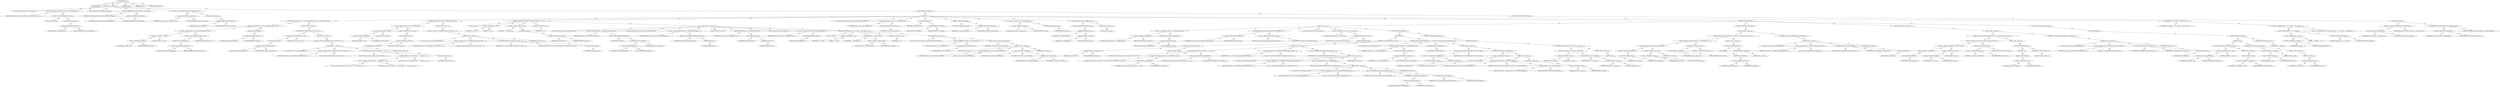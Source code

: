 digraph "execute" {  
"111669149713" [label = <(METHOD,execute)<SUB>349</SUB>> ]
"115964117003" [label = <(PARAM,this)<SUB>349</SUB>> ]
"25769803793" [label = <(BLOCK,&lt;empty&gt;,&lt;empty&gt;)<SUB>349</SUB>> ]
"94489280513" [label = <(LOCAL,Vector savedTransaction: java.util.Vector)<SUB>350</SUB>> ]
"30064771112" [label = <(&lt;operator&gt;.assignment,Vector savedTransaction = (Vector) transactions...)<SUB>350</SUB>> ]
"68719476801" [label = <(IDENTIFIER,savedTransaction,Vector savedTransaction = (Vector) transactions...)<SUB>350</SUB>> ]
"30064771113" [label = <(&lt;operator&gt;.cast,(Vector) transactions.clone())<SUB>350</SUB>> ]
"180388626436" [label = <(TYPE_REF,Vector,Vector)<SUB>350</SUB>> ]
"30064771114" [label = <(clone,this.transactions.clone())<SUB>350</SUB>> ]
"30064771115" [label = <(&lt;operator&gt;.fieldAccess,this.transactions)<SUB>350</SUB>> ]
"68719476802" [label = <(IDENTIFIER,this,this.transactions.clone())> ]
"55834574866" [label = <(FIELD_IDENTIFIER,transactions,transactions)<SUB>350</SUB>> ]
"94489280514" [label = <(LOCAL,String savedSqlCommand: java.lang.String)<SUB>351</SUB>> ]
"30064771116" [label = <(&lt;operator&gt;.assignment,String savedSqlCommand = sqlCommand)<SUB>351</SUB>> ]
"68719476803" [label = <(IDENTIFIER,savedSqlCommand,String savedSqlCommand = sqlCommand)<SUB>351</SUB>> ]
"30064771117" [label = <(&lt;operator&gt;.fieldAccess,this.sqlCommand)<SUB>351</SUB>> ]
"68719476804" [label = <(IDENTIFIER,this,String savedSqlCommand = sqlCommand)> ]
"55834574867" [label = <(FIELD_IDENTIFIER,sqlCommand,sqlCommand)<SUB>351</SUB>> ]
"30064771118" [label = <(&lt;operator&gt;.assignment,this.sqlCommand = sqlCommand.trim())<SUB>353</SUB>> ]
"30064771119" [label = <(&lt;operator&gt;.fieldAccess,this.sqlCommand)<SUB>353</SUB>> ]
"68719476805" [label = <(IDENTIFIER,this,this.sqlCommand = sqlCommand.trim())> ]
"55834574868" [label = <(FIELD_IDENTIFIER,sqlCommand,sqlCommand)<SUB>353</SUB>> ]
"30064771120" [label = <(trim,this.sqlCommand.trim())<SUB>353</SUB>> ]
"30064771121" [label = <(&lt;operator&gt;.fieldAccess,this.sqlCommand)<SUB>353</SUB>> ]
"68719476806" [label = <(IDENTIFIER,this,this.sqlCommand.trim())> ]
"55834574869" [label = <(FIELD_IDENTIFIER,sqlCommand,sqlCommand)<SUB>353</SUB>> ]
"47244640256" [label = <(CONTROL_STRUCTURE,TRY,try)<SUB>355</SUB>> ]
"25769803794" [label = <(BLOCK,try,try)<SUB>355</SUB>> ]
"47244640257" [label = <(CONTROL_STRUCTURE,IF,if (srcFile == null &amp;&amp; sqlCommand.length() == 0 &amp;&amp; filesets.isEmpty()))<SUB>356</SUB>> ]
"30064771122" [label = <(&lt;operator&gt;.logicalAnd,srcFile == null &amp;&amp; sqlCommand.length() == 0 &amp;&amp; ...)<SUB>356</SUB>> ]
"30064771123" [label = <(&lt;operator&gt;.logicalAnd,srcFile == null &amp;&amp; sqlCommand.length() == 0)<SUB>356</SUB>> ]
"30064771124" [label = <(&lt;operator&gt;.equals,srcFile == null)<SUB>356</SUB>> ]
"30064771125" [label = <(&lt;operator&gt;.fieldAccess,this.srcFile)<SUB>356</SUB>> ]
"68719476807" [label = <(IDENTIFIER,this,srcFile == null)> ]
"55834574870" [label = <(FIELD_IDENTIFIER,srcFile,srcFile)<SUB>356</SUB>> ]
"90194313218" [label = <(LITERAL,null,srcFile == null)<SUB>356</SUB>> ]
"30064771126" [label = <(&lt;operator&gt;.equals,sqlCommand.length() == 0)<SUB>356</SUB>> ]
"30064771127" [label = <(length,this.sqlCommand.length())<SUB>356</SUB>> ]
"30064771128" [label = <(&lt;operator&gt;.fieldAccess,this.sqlCommand)<SUB>356</SUB>> ]
"68719476808" [label = <(IDENTIFIER,this,this.sqlCommand.length())> ]
"55834574871" [label = <(FIELD_IDENTIFIER,sqlCommand,sqlCommand)<SUB>356</SUB>> ]
"90194313219" [label = <(LITERAL,0,sqlCommand.length() == 0)<SUB>356</SUB>> ]
"30064771129" [label = <(isEmpty,this.filesets.isEmpty())<SUB>357</SUB>> ]
"30064771130" [label = <(&lt;operator&gt;.fieldAccess,this.filesets)<SUB>357</SUB>> ]
"68719476809" [label = <(IDENTIFIER,this,this.filesets.isEmpty())> ]
"55834574872" [label = <(FIELD_IDENTIFIER,filesets,filesets)<SUB>357</SUB>> ]
"25769803795" [label = <(BLOCK,&lt;empty&gt;,&lt;empty&gt;)<SUB>357</SUB>> ]
"47244640258" [label = <(CONTROL_STRUCTURE,IF,if (transactions.size() == 0))<SUB>358</SUB>> ]
"30064771131" [label = <(&lt;operator&gt;.equals,transactions.size() == 0)<SUB>358</SUB>> ]
"30064771132" [label = <(size,this.transactions.size())<SUB>358</SUB>> ]
"30064771133" [label = <(&lt;operator&gt;.fieldAccess,this.transactions)<SUB>358</SUB>> ]
"68719476810" [label = <(IDENTIFIER,this,this.transactions.size())> ]
"55834574873" [label = <(FIELD_IDENTIFIER,transactions,transactions)<SUB>358</SUB>> ]
"90194313220" [label = <(LITERAL,0,transactions.size() == 0)<SUB>358</SUB>> ]
"25769803796" [label = <(BLOCK,&lt;empty&gt;,&lt;empty&gt;)<SUB>358</SUB>> ]
"30064771134" [label = <(&lt;operator&gt;.throw,throw new BuildException(&quot;Source file or filese...)<SUB>359</SUB>> ]
"25769803797" [label = <(BLOCK,&lt;empty&gt;,&lt;empty&gt;)<SUB>359</SUB>> ]
"94489280515" [label = <(LOCAL,$obj0: org.apache.tools.ant.BuildException)<SUB>359</SUB>> ]
"30064771135" [label = <(&lt;operator&gt;.assignment,$obj0 = new BuildException(&quot;Source file or file...)<SUB>359</SUB>> ]
"68719476811" [label = <(IDENTIFIER,$obj0,$obj0 = new BuildException(&quot;Source file or file...)<SUB>359</SUB>> ]
"30064771136" [label = <(&lt;operator&gt;.alloc,new BuildException(&quot;Source file or fileset, &quot; +...)<SUB>359</SUB>> ]
"30064771137" [label = <(&lt;init&gt;,new BuildException(&quot;Source file or fileset, &quot; +...)<SUB>359</SUB>> ]
"68719476812" [label = <(IDENTIFIER,$obj0,new BuildException(&quot;Source file or fileset, &quot; +...)<SUB>359</SUB>> ]
"30064771138" [label = <(&lt;operator&gt;.addition,&quot;Source file or fileset, &quot; + &quot;transactions or s...)<SUB>359</SUB>> ]
"30064771139" [label = <(&lt;operator&gt;.addition,&quot;Source file or fileset, &quot; + &quot;transactions or s...)<SUB>359</SUB>> ]
"90194313221" [label = <(LITERAL,&quot;Source file or fileset, &quot;,&quot;Source file or fileset, &quot; + &quot;transactions or s...)<SUB>359</SUB>> ]
"90194313222" [label = <(LITERAL,&quot;transactions or sql statement &quot;,&quot;Source file or fileset, &quot; + &quot;transactions or s...)<SUB>360</SUB>> ]
"90194313223" [label = <(LITERAL,&quot;must be set!&quot;,&quot;Source file or fileset, &quot; + &quot;transactions or s...)<SUB>361</SUB>> ]
"30064771140" [label = <(getLocation,getLocation())<SUB>361</SUB>> ]
"68719476747" [label = <(IDENTIFIER,this,getLocation())<SUB>361</SUB>> ]
"68719476813" [label = <(IDENTIFIER,$obj0,&lt;empty&gt;)<SUB>359</SUB>> ]
"47244640259" [label = <(CONTROL_STRUCTURE,IF,if (srcFile != null &amp;&amp; !srcFile.exists()))<SUB>365</SUB>> ]
"30064771141" [label = <(&lt;operator&gt;.logicalAnd,srcFile != null &amp;&amp; !srcFile.exists())<SUB>365</SUB>> ]
"30064771142" [label = <(&lt;operator&gt;.notEquals,srcFile != null)<SUB>365</SUB>> ]
"30064771143" [label = <(&lt;operator&gt;.fieldAccess,this.srcFile)<SUB>365</SUB>> ]
"68719476814" [label = <(IDENTIFIER,this,srcFile != null)> ]
"55834574874" [label = <(FIELD_IDENTIFIER,srcFile,srcFile)<SUB>365</SUB>> ]
"90194313224" [label = <(LITERAL,null,srcFile != null)<SUB>365</SUB>> ]
"30064771144" [label = <(&lt;operator&gt;.logicalNot,!srcFile.exists())<SUB>365</SUB>> ]
"30064771145" [label = <(exists,this.srcFile.exists())<SUB>365</SUB>> ]
"30064771146" [label = <(&lt;operator&gt;.fieldAccess,this.srcFile)<SUB>365</SUB>> ]
"68719476815" [label = <(IDENTIFIER,this,this.srcFile.exists())> ]
"55834574875" [label = <(FIELD_IDENTIFIER,srcFile,srcFile)<SUB>365</SUB>> ]
"25769803798" [label = <(BLOCK,&lt;empty&gt;,&lt;empty&gt;)<SUB>365</SUB>> ]
"30064771147" [label = <(&lt;operator&gt;.throw,throw new BuildException(&quot;Source file does not ...)<SUB>366</SUB>> ]
"25769803799" [label = <(BLOCK,&lt;empty&gt;,&lt;empty&gt;)<SUB>366</SUB>> ]
"94489280516" [label = <(LOCAL,$obj1: org.apache.tools.ant.BuildException)<SUB>366</SUB>> ]
"30064771148" [label = <(&lt;operator&gt;.assignment,$obj1 = new BuildException(&quot;Source file does no...)<SUB>366</SUB>> ]
"68719476816" [label = <(IDENTIFIER,$obj1,$obj1 = new BuildException(&quot;Source file does no...)<SUB>366</SUB>> ]
"30064771149" [label = <(&lt;operator&gt;.alloc,new BuildException(&quot;Source file does not exist!...)<SUB>366</SUB>> ]
"30064771150" [label = <(&lt;init&gt;,new BuildException(&quot;Source file does not exist!...)<SUB>366</SUB>> ]
"68719476817" [label = <(IDENTIFIER,$obj1,new BuildException(&quot;Source file does not exist!...)<SUB>366</SUB>> ]
"90194313225" [label = <(LITERAL,&quot;Source file does not exist!&quot;,new BuildException(&quot;Source file does not exist!...)<SUB>366</SUB>> ]
"30064771151" [label = <(getLocation,getLocation())<SUB>366</SUB>> ]
"68719476748" [label = <(IDENTIFIER,this,getLocation())<SUB>366</SUB>> ]
"68719476818" [label = <(IDENTIFIER,$obj1,&lt;empty&gt;)<SUB>366</SUB>> ]
"47244640260" [label = <(CONTROL_STRUCTURE,FOR,for (int i = 0; Some(i &lt; filesets.size()); i++))<SUB>370</SUB>> ]
"94489280517" [label = <(LOCAL,int i: int)<SUB>370</SUB>> ]
"30064771152" [label = <(&lt;operator&gt;.assignment,int i = 0)<SUB>370</SUB>> ]
"68719476819" [label = <(IDENTIFIER,i,int i = 0)<SUB>370</SUB>> ]
"90194313226" [label = <(LITERAL,0,int i = 0)<SUB>370</SUB>> ]
"30064771153" [label = <(&lt;operator&gt;.lessThan,i &lt; filesets.size())<SUB>370</SUB>> ]
"68719476820" [label = <(IDENTIFIER,i,i &lt; filesets.size())<SUB>370</SUB>> ]
"30064771154" [label = <(size,this.filesets.size())<SUB>370</SUB>> ]
"30064771155" [label = <(&lt;operator&gt;.fieldAccess,this.filesets)<SUB>370</SUB>> ]
"68719476821" [label = <(IDENTIFIER,this,this.filesets.size())> ]
"55834574876" [label = <(FIELD_IDENTIFIER,filesets,filesets)<SUB>370</SUB>> ]
"30064771156" [label = <(&lt;operator&gt;.postIncrement,i++)<SUB>370</SUB>> ]
"68719476822" [label = <(IDENTIFIER,i,i++)<SUB>370</SUB>> ]
"25769803800" [label = <(BLOCK,&lt;empty&gt;,&lt;empty&gt;)<SUB>370</SUB>> ]
"94489280518" [label = <(LOCAL,FileSet fs: org.apache.tools.ant.types.FileSet)<SUB>371</SUB>> ]
"30064771157" [label = <(&lt;operator&gt;.assignment,FileSet fs = (FileSet) filesets.elementAt(i))<SUB>371</SUB>> ]
"68719476823" [label = <(IDENTIFIER,fs,FileSet fs = (FileSet) filesets.elementAt(i))<SUB>371</SUB>> ]
"30064771158" [label = <(&lt;operator&gt;.cast,(FileSet) filesets.elementAt(i))<SUB>371</SUB>> ]
"180388626437" [label = <(TYPE_REF,FileSet,FileSet)<SUB>371</SUB>> ]
"30064771159" [label = <(elementAt,this.filesets.elementAt(i))<SUB>371</SUB>> ]
"30064771160" [label = <(&lt;operator&gt;.fieldAccess,this.filesets)<SUB>371</SUB>> ]
"68719476824" [label = <(IDENTIFIER,this,this.filesets.elementAt(i))> ]
"55834574877" [label = <(FIELD_IDENTIFIER,filesets,filesets)<SUB>371</SUB>> ]
"68719476825" [label = <(IDENTIFIER,i,this.filesets.elementAt(i))<SUB>371</SUB>> ]
"94489280519" [label = <(LOCAL,DirectoryScanner ds: org.apache.tools.ant.DirectoryScanner)<SUB>372</SUB>> ]
"30064771161" [label = <(&lt;operator&gt;.assignment,DirectoryScanner ds = fs.getDirectoryScanner(ge...)<SUB>372</SUB>> ]
"68719476826" [label = <(IDENTIFIER,ds,DirectoryScanner ds = fs.getDirectoryScanner(ge...)<SUB>372</SUB>> ]
"30064771162" [label = <(getDirectoryScanner,getDirectoryScanner(getProject()))<SUB>372</SUB>> ]
"68719476827" [label = <(IDENTIFIER,fs,getDirectoryScanner(getProject()))<SUB>372</SUB>> ]
"30064771163" [label = <(getProject,getProject())<SUB>372</SUB>> ]
"68719476749" [label = <(IDENTIFIER,this,getProject())<SUB>372</SUB>> ]
"94489280520" [label = <(LOCAL,File srcDir: java.io.File)<SUB>373</SUB>> ]
"30064771164" [label = <(&lt;operator&gt;.assignment,File srcDir = fs.getDir(getProject()))<SUB>373</SUB>> ]
"68719476828" [label = <(IDENTIFIER,srcDir,File srcDir = fs.getDir(getProject()))<SUB>373</SUB>> ]
"30064771165" [label = <(getDir,getDir(getProject()))<SUB>373</SUB>> ]
"68719476829" [label = <(IDENTIFIER,fs,getDir(getProject()))<SUB>373</SUB>> ]
"30064771166" [label = <(getProject,getProject())<SUB>373</SUB>> ]
"68719476750" [label = <(IDENTIFIER,this,getProject())<SUB>373</SUB>> ]
"94489280521" [label = <(LOCAL,String[] srcFiles: java.lang.String[])<SUB>375</SUB>> ]
"30064771167" [label = <(&lt;operator&gt;.assignment,String[] srcFiles = ds.getIncludedFiles())<SUB>375</SUB>> ]
"68719476830" [label = <(IDENTIFIER,srcFiles,String[] srcFiles = ds.getIncludedFiles())<SUB>375</SUB>> ]
"30064771168" [label = <(getIncludedFiles,getIncludedFiles())<SUB>375</SUB>> ]
"68719476831" [label = <(IDENTIFIER,ds,getIncludedFiles())<SUB>375</SUB>> ]
"47244640261" [label = <(CONTROL_STRUCTURE,FOR,for (int j = 0; Some(j &lt; srcFiles.length); j++))<SUB>378</SUB>> ]
"94489280522" [label = <(LOCAL,int j: int)<SUB>378</SUB>> ]
"30064771169" [label = <(&lt;operator&gt;.assignment,int j = 0)<SUB>378</SUB>> ]
"68719476832" [label = <(IDENTIFIER,j,int j = 0)<SUB>378</SUB>> ]
"90194313227" [label = <(LITERAL,0,int j = 0)<SUB>378</SUB>> ]
"30064771170" [label = <(&lt;operator&gt;.lessThan,j &lt; srcFiles.length)<SUB>378</SUB>> ]
"68719476833" [label = <(IDENTIFIER,j,j &lt; srcFiles.length)<SUB>378</SUB>> ]
"30064771171" [label = <(&lt;operator&gt;.fieldAccess,srcFiles.length)<SUB>378</SUB>> ]
"68719476834" [label = <(IDENTIFIER,srcFiles,j &lt; srcFiles.length)<SUB>378</SUB>> ]
"55834574878" [label = <(FIELD_IDENTIFIER,length,length)<SUB>378</SUB>> ]
"30064771172" [label = <(&lt;operator&gt;.postIncrement,j++)<SUB>378</SUB>> ]
"68719476835" [label = <(IDENTIFIER,j,j++)<SUB>378</SUB>> ]
"25769803801" [label = <(BLOCK,&lt;empty&gt;,&lt;empty&gt;)<SUB>378</SUB>> ]
"94489280523" [label = <(LOCAL,Transaction t: org.apache.tools.ant.taskdefs.SQLExec$Transaction)<SUB>379</SUB>> ]
"30064771173" [label = <(&lt;operator&gt;.assignment,Transaction t = createTransaction())<SUB>379</SUB>> ]
"68719476836" [label = <(IDENTIFIER,t,Transaction t = createTransaction())<SUB>379</SUB>> ]
"30064771174" [label = <(createTransaction,this.createTransaction())<SUB>379</SUB>> ]
"68719476751" [label = <(IDENTIFIER,this,this.createTransaction())<SUB>379</SUB>> ]
"30064771175" [label = <(setSrc,t.setSrc(new File(srcDir, srcFiles[j])))<SUB>380</SUB>> ]
"68719476837" [label = <(IDENTIFIER,t,t.setSrc(new File(srcDir, srcFiles[j])))<SUB>380</SUB>> ]
"25769803802" [label = <(BLOCK,&lt;empty&gt;,&lt;empty&gt;)<SUB>380</SUB>> ]
"94489280524" [label = <(LOCAL,$obj2: java.io.File)<SUB>380</SUB>> ]
"30064771176" [label = <(&lt;operator&gt;.assignment,$obj2 = new File(srcDir, srcFiles[j]))<SUB>380</SUB>> ]
"68719476838" [label = <(IDENTIFIER,$obj2,$obj2 = new File(srcDir, srcFiles[j]))<SUB>380</SUB>> ]
"30064771177" [label = <(&lt;operator&gt;.alloc,new File(srcDir, srcFiles[j]))<SUB>380</SUB>> ]
"30064771178" [label = <(&lt;init&gt;,new File(srcDir, srcFiles[j]))<SUB>380</SUB>> ]
"68719476839" [label = <(IDENTIFIER,$obj2,new File(srcDir, srcFiles[j]))<SUB>380</SUB>> ]
"68719476840" [label = <(IDENTIFIER,srcDir,new File(srcDir, srcFiles[j]))<SUB>380</SUB>> ]
"30064771179" [label = <(&lt;operator&gt;.indexAccess,srcFiles[j])<SUB>380</SUB>> ]
"68719476841" [label = <(IDENTIFIER,srcFiles,new File(srcDir, srcFiles[j]))<SUB>380</SUB>> ]
"68719476842" [label = <(IDENTIFIER,j,new File(srcDir, srcFiles[j]))<SUB>380</SUB>> ]
"68719476843" [label = <(IDENTIFIER,$obj2,&lt;empty&gt;)<SUB>380</SUB>> ]
"94489280525" [label = <(LOCAL,Transaction t: org.apache.tools.ant.taskdefs.SQLExec$Transaction)<SUB>385</SUB>> ]
"30064771180" [label = <(&lt;operator&gt;.assignment,Transaction t = createTransaction())<SUB>385</SUB>> ]
"68719476844" [label = <(IDENTIFIER,t,Transaction t = createTransaction())<SUB>385</SUB>> ]
"30064771181" [label = <(createTransaction,this.createTransaction())<SUB>385</SUB>> ]
"68719476752" [label = <(IDENTIFIER,this,this.createTransaction())<SUB>385</SUB>> ]
"30064771182" [label = <(setSrc,t.setSrc(srcFile))<SUB>386</SUB>> ]
"68719476845" [label = <(IDENTIFIER,t,t.setSrc(srcFile))<SUB>386</SUB>> ]
"30064771183" [label = <(&lt;operator&gt;.fieldAccess,this.srcFile)<SUB>386</SUB>> ]
"68719476846" [label = <(IDENTIFIER,this,t.setSrc(srcFile))> ]
"55834574879" [label = <(FIELD_IDENTIFIER,srcFile,srcFile)<SUB>386</SUB>> ]
"30064771184" [label = <(addText,t.addText(sqlCommand))<SUB>387</SUB>> ]
"68719476847" [label = <(IDENTIFIER,t,t.addText(sqlCommand))<SUB>387</SUB>> ]
"30064771185" [label = <(&lt;operator&gt;.fieldAccess,this.sqlCommand)<SUB>387</SUB>> ]
"68719476848" [label = <(IDENTIFIER,this,t.addText(sqlCommand))> ]
"55834574880" [label = <(FIELD_IDENTIFIER,sqlCommand,sqlCommand)<SUB>387</SUB>> ]
"30064771186" [label = <(&lt;operator&gt;.assignment,this.conn = getConnection())<SUB>388</SUB>> ]
"30064771187" [label = <(&lt;operator&gt;.fieldAccess,this.conn)<SUB>388</SUB>> ]
"68719476849" [label = <(IDENTIFIER,this,this.conn = getConnection())> ]
"55834574881" [label = <(FIELD_IDENTIFIER,conn,conn)<SUB>388</SUB>> ]
"30064771188" [label = <(getConnection,getConnection())<SUB>388</SUB>> ]
"68719476753" [label = <(IDENTIFIER,this,getConnection())<SUB>388</SUB>> ]
"47244640262" [label = <(CONTROL_STRUCTURE,IF,if (!isValidRdbms(conn)))<SUB>389</SUB>> ]
"30064771189" [label = <(&lt;operator&gt;.logicalNot,!isValidRdbms(conn))<SUB>389</SUB>> ]
"30064771190" [label = <(isValidRdbms,isValidRdbms(conn))<SUB>389</SUB>> ]
"68719476754" [label = <(IDENTIFIER,this,isValidRdbms(conn))<SUB>389</SUB>> ]
"30064771191" [label = <(&lt;operator&gt;.fieldAccess,this.conn)<SUB>389</SUB>> ]
"68719476850" [label = <(IDENTIFIER,this,isValidRdbms(conn))> ]
"55834574882" [label = <(FIELD_IDENTIFIER,conn,conn)<SUB>389</SUB>> ]
"25769803803" [label = <(BLOCK,&lt;empty&gt;,&lt;empty&gt;)<SUB>389</SUB>> ]
"146028888066" [label = <(RETURN,return;,return;)<SUB>390</SUB>> ]
"47244640263" [label = <(CONTROL_STRUCTURE,TRY,try)<SUB>392</SUB>> ]
"25769803804" [label = <(BLOCK,try,try)<SUB>392</SUB>> ]
"30064771192" [label = <(&lt;operator&gt;.assignment,this.statement = conn.createStatement())<SUB>393</SUB>> ]
"30064771193" [label = <(&lt;operator&gt;.fieldAccess,this.statement)<SUB>393</SUB>> ]
"68719476851" [label = <(IDENTIFIER,this,this.statement = conn.createStatement())> ]
"55834574883" [label = <(FIELD_IDENTIFIER,statement,statement)<SUB>393</SUB>> ]
"30064771194" [label = <(createStatement,this.conn.createStatement())<SUB>393</SUB>> ]
"30064771195" [label = <(&lt;operator&gt;.fieldAccess,this.conn)<SUB>393</SUB>> ]
"68719476852" [label = <(IDENTIFIER,this,this.conn.createStatement())> ]
"55834574884" [label = <(FIELD_IDENTIFIER,conn,conn)<SUB>393</SUB>> ]
"30064771196" [label = <(setEscapeProcessing,this.statement.setEscapeProcessing(escapeProces...)<SUB>394</SUB>> ]
"30064771197" [label = <(&lt;operator&gt;.fieldAccess,this.statement)<SUB>394</SUB>> ]
"68719476853" [label = <(IDENTIFIER,this,this.statement.setEscapeProcessing(escapeProces...)> ]
"55834574885" [label = <(FIELD_IDENTIFIER,statement,statement)<SUB>394</SUB>> ]
"30064771198" [label = <(&lt;operator&gt;.fieldAccess,this.escapeProcessing)<SUB>394</SUB>> ]
"68719476854" [label = <(IDENTIFIER,this,this.statement.setEscapeProcessing(escapeProces...)> ]
"55834574886" [label = <(FIELD_IDENTIFIER,escapeProcessing,escapeProcessing)<SUB>394</SUB>> ]
"94489280526" [label = <(LOCAL,PrintStream out: java.io.PrintStream)<SUB>396</SUB>> ]
"30064771199" [label = <(&lt;operator&gt;.assignment,PrintStream out = System.out)<SUB>396</SUB>> ]
"68719476855" [label = <(IDENTIFIER,out,PrintStream out = System.out)<SUB>396</SUB>> ]
"30064771200" [label = <(&lt;operator&gt;.fieldAccess,System.out)<SUB>396</SUB>> ]
"68719476856" [label = <(IDENTIFIER,System,PrintStream out = System.out)<SUB>396</SUB>> ]
"55834574887" [label = <(FIELD_IDENTIFIER,out,out)<SUB>396</SUB>> ]
"47244640264" [label = <(CONTROL_STRUCTURE,TRY,try)<SUB>397</SUB>> ]
"25769803805" [label = <(BLOCK,try,try)<SUB>397</SUB>> ]
"47244640265" [label = <(CONTROL_STRUCTURE,IF,if (output != null))<SUB>398</SUB>> ]
"30064771201" [label = <(&lt;operator&gt;.notEquals,output != null)<SUB>398</SUB>> ]
"30064771202" [label = <(&lt;operator&gt;.fieldAccess,this.output)<SUB>398</SUB>> ]
"68719476857" [label = <(IDENTIFIER,this,output != null)> ]
"55834574888" [label = <(FIELD_IDENTIFIER,output,output)<SUB>398</SUB>> ]
"90194313228" [label = <(LITERAL,null,output != null)<SUB>398</SUB>> ]
"25769803806" [label = <(BLOCK,&lt;empty&gt;,&lt;empty&gt;)<SUB>398</SUB>> ]
"30064771203" [label = <(log,log(&quot;Opening PrintStream to output file &quot; + out...)<SUB>399</SUB>> ]
"68719476755" [label = <(IDENTIFIER,this,log(&quot;Opening PrintStream to output file &quot; + out...)<SUB>399</SUB>> ]
"30064771204" [label = <(&lt;operator&gt;.addition,&quot;Opening PrintStream to output file &quot; + output)<SUB>399</SUB>> ]
"90194313229" [label = <(LITERAL,&quot;Opening PrintStream to output file &quot;,&quot;Opening PrintStream to output file &quot; + output)<SUB>399</SUB>> ]
"30064771205" [label = <(&lt;operator&gt;.fieldAccess,this.output)<SUB>399</SUB>> ]
"68719476858" [label = <(IDENTIFIER,this,&quot;Opening PrintStream to output file &quot; + output)> ]
"55834574889" [label = <(FIELD_IDENTIFIER,output,output)<SUB>399</SUB>> ]
"30064771206" [label = <(&lt;operator&gt;.fieldAccess,Project.MSG_VERBOSE)<SUB>400</SUB>> ]
"68719476859" [label = <(IDENTIFIER,Project,log(&quot;Opening PrintStream to output file &quot; + out...)<SUB>400</SUB>> ]
"55834574890" [label = <(FIELD_IDENTIFIER,MSG_VERBOSE,MSG_VERBOSE)<SUB>400</SUB>> ]
"30064771207" [label = <(&lt;operator&gt;.assignment,out = new PrintStream(new BufferedOutputStream(...)<SUB>401</SUB>> ]
"68719476860" [label = <(IDENTIFIER,out,out = new PrintStream(new BufferedOutputStream(...)<SUB>401</SUB>> ]
"30064771208" [label = <(&lt;operator&gt;.alloc,new PrintStream(new BufferedOutputStream(new Fi...)<SUB>401</SUB>> ]
"30064771209" [label = <(&lt;init&gt;,new PrintStream(new BufferedOutputStream(new Fi...)<SUB>401</SUB>> ]
"68719476861" [label = <(IDENTIFIER,out,new PrintStream(new BufferedOutputStream(new Fi...)<SUB>401</SUB>> ]
"25769803807" [label = <(BLOCK,&lt;empty&gt;,&lt;empty&gt;)<SUB>402</SUB>> ]
"94489280527" [label = <(LOCAL,$obj3: java.io.BufferedOutputStream)<SUB>402</SUB>> ]
"30064771210" [label = <(&lt;operator&gt;.assignment,$obj3 = new BufferedOutputStream(new FileOutput...)<SUB>402</SUB>> ]
"68719476862" [label = <(IDENTIFIER,$obj3,$obj3 = new BufferedOutputStream(new FileOutput...)<SUB>402</SUB>> ]
"30064771211" [label = <(&lt;operator&gt;.alloc,new BufferedOutputStream(new FileOutputStream(o...)<SUB>402</SUB>> ]
"30064771212" [label = <(&lt;init&gt;,new BufferedOutputStream(new FileOutputStream(o...)<SUB>402</SUB>> ]
"68719476863" [label = <(IDENTIFIER,$obj3,new BufferedOutputStream(new FileOutputStream(o...)<SUB>402</SUB>> ]
"25769803808" [label = <(BLOCK,&lt;empty&gt;,&lt;empty&gt;)<SUB>403</SUB>> ]
"94489280528" [label = <(LOCAL,$obj4: java.io.FileOutputStream)<SUB>403</SUB>> ]
"30064771213" [label = <(&lt;operator&gt;.assignment,$obj4 = new FileOutputStream(output.getAbsolute...)<SUB>403</SUB>> ]
"68719476864" [label = <(IDENTIFIER,$obj4,$obj4 = new FileOutputStream(output.getAbsolute...)<SUB>403</SUB>> ]
"30064771214" [label = <(&lt;operator&gt;.alloc,new FileOutputStream(output.getAbsolutePath(), ...)<SUB>403</SUB>> ]
"30064771215" [label = <(&lt;init&gt;,new FileOutputStream(output.getAbsolutePath(), ...)<SUB>403</SUB>> ]
"68719476865" [label = <(IDENTIFIER,$obj4,new FileOutputStream(output.getAbsolutePath(), ...)<SUB>403</SUB>> ]
"30064771216" [label = <(getAbsolutePath,this.output.getAbsolutePath())<SUB>403</SUB>> ]
"30064771217" [label = <(&lt;operator&gt;.fieldAccess,this.output)<SUB>403</SUB>> ]
"68719476866" [label = <(IDENTIFIER,this,this.output.getAbsolutePath())> ]
"55834574891" [label = <(FIELD_IDENTIFIER,output,output)<SUB>403</SUB>> ]
"30064771218" [label = <(&lt;operator&gt;.fieldAccess,this.append)<SUB>405</SUB>> ]
"68719476867" [label = <(IDENTIFIER,this,new FileOutputStream(output.getAbsolutePath(), ...)> ]
"55834574892" [label = <(FIELD_IDENTIFIER,append,append)<SUB>405</SUB>> ]
"68719476868" [label = <(IDENTIFIER,$obj4,&lt;empty&gt;)<SUB>403</SUB>> ]
"68719476869" [label = <(IDENTIFIER,$obj3,&lt;empty&gt;)<SUB>402</SUB>> ]
"47244640266" [label = <(CONTROL_STRUCTURE,FOR,for (Enumeration e = transactions.elements(); Some(e.hasMoreElements()); ))<SUB>409</SUB>> ]
"94489280529" [label = <(LOCAL,Enumeration e: java.util.Enumeration)<SUB>409</SUB>> ]
"30064771219" [label = <(&lt;operator&gt;.assignment,Enumeration e = transactions.elements())<SUB>409</SUB>> ]
"68719476870" [label = <(IDENTIFIER,e,Enumeration e = transactions.elements())<SUB>409</SUB>> ]
"30064771220" [label = <(elements,this.transactions.elements())<SUB>409</SUB>> ]
"30064771221" [label = <(&lt;operator&gt;.fieldAccess,this.transactions)<SUB>409</SUB>> ]
"68719476871" [label = <(IDENTIFIER,this,this.transactions.elements())> ]
"55834574893" [label = <(FIELD_IDENTIFIER,transactions,transactions)<SUB>409</SUB>> ]
"30064771222" [label = <(hasMoreElements,e.hasMoreElements())<SUB>410</SUB>> ]
"68719476872" [label = <(IDENTIFIER,e,e.hasMoreElements())<SUB>410</SUB>> ]
"25769803809" [label = <(BLOCK,&lt;empty&gt;,&lt;empty&gt;)<SUB>410</SUB>> ]
"30064771223" [label = <(runTransaction,(Transaction) e.nextElement().runTransaction(out))<SUB>412</SUB>> ]
"30064771224" [label = <(&lt;operator&gt;.cast,(Transaction) e.nextElement())<SUB>412</SUB>> ]
"180388626438" [label = <(TYPE_REF,Transaction,Transaction)<SUB>412</SUB>> ]
"30064771225" [label = <(nextElement,e.nextElement())<SUB>412</SUB>> ]
"68719476873" [label = <(IDENTIFIER,e,e.nextElement())<SUB>412</SUB>> ]
"68719476874" [label = <(IDENTIFIER,out,(Transaction) e.nextElement().runTransaction(out))<SUB>412</SUB>> ]
"47244640267" [label = <(CONTROL_STRUCTURE,IF,if (!isAutocommit()))<SUB>413</SUB>> ]
"30064771226" [label = <(&lt;operator&gt;.logicalNot,!isAutocommit())<SUB>413</SUB>> ]
"30064771227" [label = <(isAutocommit,isAutocommit())<SUB>413</SUB>> ]
"68719476756" [label = <(IDENTIFIER,this,isAutocommit())<SUB>413</SUB>> ]
"25769803810" [label = <(BLOCK,&lt;empty&gt;,&lt;empty&gt;)<SUB>413</SUB>> ]
"30064771228" [label = <(log,log(&quot;Committing transaction&quot;, Project.MSG_VERBOSE))<SUB>414</SUB>> ]
"68719476757" [label = <(IDENTIFIER,this,log(&quot;Committing transaction&quot;, Project.MSG_VERBOSE))<SUB>414</SUB>> ]
"90194313230" [label = <(LITERAL,&quot;Committing transaction&quot;,log(&quot;Committing transaction&quot;, Project.MSG_VERBOSE))<SUB>414</SUB>> ]
"30064771229" [label = <(&lt;operator&gt;.fieldAccess,Project.MSG_VERBOSE)<SUB>414</SUB>> ]
"68719476875" [label = <(IDENTIFIER,Project,log(&quot;Committing transaction&quot;, Project.MSG_VERBOSE))<SUB>414</SUB>> ]
"55834574894" [label = <(FIELD_IDENTIFIER,MSG_VERBOSE,MSG_VERBOSE)<SUB>414</SUB>> ]
"30064771230" [label = <(commit,this.conn.commit())<SUB>415</SUB>> ]
"30064771231" [label = <(&lt;operator&gt;.fieldAccess,this.conn)<SUB>415</SUB>> ]
"68719476876" [label = <(IDENTIFIER,this,this.conn.commit())> ]
"55834574895" [label = <(FIELD_IDENTIFIER,conn,conn)<SUB>415</SUB>> ]
"47244640268" [label = <(CONTROL_STRUCTURE,FINALLY,finally)<SUB>418</SUB>> ]
"25769803811" [label = <(BLOCK,finally,finally)<SUB>418</SUB>> ]
"47244640269" [label = <(CONTROL_STRUCTURE,IF,if (out != null &amp;&amp; out != System.out))<SUB>419</SUB>> ]
"30064771232" [label = <(&lt;operator&gt;.logicalAnd,out != null &amp;&amp; out != System.out)<SUB>419</SUB>> ]
"30064771233" [label = <(&lt;operator&gt;.notEquals,out != null)<SUB>419</SUB>> ]
"68719476877" [label = <(IDENTIFIER,out,out != null)<SUB>419</SUB>> ]
"90194313231" [label = <(LITERAL,null,out != null)<SUB>419</SUB>> ]
"30064771234" [label = <(&lt;operator&gt;.notEquals,out != System.out)<SUB>419</SUB>> ]
"68719476878" [label = <(IDENTIFIER,out,out != System.out)<SUB>419</SUB>> ]
"30064771235" [label = <(&lt;operator&gt;.fieldAccess,System.out)<SUB>419</SUB>> ]
"68719476879" [label = <(IDENTIFIER,System,out != System.out)<SUB>419</SUB>> ]
"55834574896" [label = <(FIELD_IDENTIFIER,out,out)<SUB>419</SUB>> ]
"25769803812" [label = <(BLOCK,&lt;empty&gt;,&lt;empty&gt;)<SUB>419</SUB>> ]
"30064771236" [label = <(close,out.close())<SUB>420</SUB>> ]
"68719476880" [label = <(IDENTIFIER,out,out.close())<SUB>420</SUB>> ]
"47244640270" [label = <(CONTROL_STRUCTURE,CATCH,catch)<SUB>423</SUB>> ]
"25769803813" [label = <(BLOCK,&lt;empty&gt;,&lt;empty&gt;)<SUB>423</SUB>> ]
"47244640271" [label = <(CONTROL_STRUCTURE,IF,if (!isAutocommit() &amp;&amp; conn != null &amp;&amp; onError.equals(&quot;abort&quot;)))<SUB>424</SUB>> ]
"30064771237" [label = <(&lt;operator&gt;.logicalAnd,!isAutocommit() &amp;&amp; conn != null &amp;&amp; onError.equa...)<SUB>424</SUB>> ]
"30064771238" [label = <(&lt;operator&gt;.logicalAnd,!isAutocommit() &amp;&amp; conn != null)<SUB>424</SUB>> ]
"30064771239" [label = <(&lt;operator&gt;.logicalNot,!isAutocommit())<SUB>424</SUB>> ]
"30064771240" [label = <(isAutocommit,isAutocommit())<SUB>424</SUB>> ]
"68719476758" [label = <(IDENTIFIER,this,isAutocommit())<SUB>424</SUB>> ]
"30064771241" [label = <(&lt;operator&gt;.notEquals,conn != null)<SUB>424</SUB>> ]
"30064771242" [label = <(&lt;operator&gt;.fieldAccess,this.conn)<SUB>424</SUB>> ]
"68719476881" [label = <(IDENTIFIER,this,conn != null)> ]
"55834574897" [label = <(FIELD_IDENTIFIER,conn,conn)<SUB>424</SUB>> ]
"90194313232" [label = <(LITERAL,null,conn != null)<SUB>424</SUB>> ]
"30064771243" [label = <(equals,this.onError.equals(&quot;abort&quot;))<SUB>424</SUB>> ]
"30064771244" [label = <(&lt;operator&gt;.fieldAccess,this.onError)<SUB>424</SUB>> ]
"68719476882" [label = <(IDENTIFIER,this,this.onError.equals(&quot;abort&quot;))> ]
"55834574898" [label = <(FIELD_IDENTIFIER,onError,onError)<SUB>424</SUB>> ]
"90194313233" [label = <(LITERAL,&quot;abort&quot;,this.onError.equals(&quot;abort&quot;))<SUB>424</SUB>> ]
"25769803814" [label = <(BLOCK,&lt;empty&gt;,&lt;empty&gt;)<SUB>424</SUB>> ]
"47244640272" [label = <(CONTROL_STRUCTURE,TRY,try)<SUB>425</SUB>> ]
"25769803815" [label = <(BLOCK,try,try)<SUB>425</SUB>> ]
"30064771245" [label = <(rollback,this.conn.rollback())<SUB>426</SUB>> ]
"30064771246" [label = <(&lt;operator&gt;.fieldAccess,this.conn)<SUB>426</SUB>> ]
"68719476883" [label = <(IDENTIFIER,this,this.conn.rollback())> ]
"55834574899" [label = <(FIELD_IDENTIFIER,conn,conn)<SUB>426</SUB>> ]
"47244640273" [label = <(CONTROL_STRUCTURE,CATCH,catch)<SUB>427</SUB>> ]
"25769803816" [label = <(BLOCK,&lt;empty&gt;,&lt;empty&gt;)<SUB>427</SUB>> ]
"30064771247" [label = <(&lt;operator&gt;.throw,throw new BuildException(e, getLocation());)<SUB>431</SUB>> ]
"25769803817" [label = <(BLOCK,&lt;empty&gt;,&lt;empty&gt;)<SUB>431</SUB>> ]
"94489280530" [label = <(LOCAL,$obj5: org.apache.tools.ant.BuildException)<SUB>431</SUB>> ]
"30064771248" [label = <(&lt;operator&gt;.assignment,$obj5 = new BuildException(e, getLocation()))<SUB>431</SUB>> ]
"68719476884" [label = <(IDENTIFIER,$obj5,$obj5 = new BuildException(e, getLocation()))<SUB>431</SUB>> ]
"30064771249" [label = <(&lt;operator&gt;.alloc,new BuildException(e, getLocation()))<SUB>431</SUB>> ]
"30064771250" [label = <(&lt;init&gt;,new BuildException(e, getLocation()))<SUB>431</SUB>> ]
"68719476885" [label = <(IDENTIFIER,$obj5,new BuildException(e, getLocation()))<SUB>431</SUB>> ]
"68719476886" [label = <(IDENTIFIER,e,new BuildException(e, getLocation()))<SUB>431</SUB>> ]
"30064771251" [label = <(getLocation,getLocation())<SUB>431</SUB>> ]
"68719476759" [label = <(IDENTIFIER,this,getLocation())<SUB>431</SUB>> ]
"68719476887" [label = <(IDENTIFIER,$obj5,&lt;empty&gt;)<SUB>431</SUB>> ]
"47244640274" [label = <(CONTROL_STRUCTURE,CATCH,catch)<SUB>432</SUB>> ]
"25769803818" [label = <(BLOCK,&lt;empty&gt;,&lt;empty&gt;)<SUB>432</SUB>> ]
"47244640275" [label = <(CONTROL_STRUCTURE,IF,if (!isAutocommit() &amp;&amp; conn != null &amp;&amp; onError.equals(&quot;abort&quot;)))<SUB>433</SUB>> ]
"30064771252" [label = <(&lt;operator&gt;.logicalAnd,!isAutocommit() &amp;&amp; conn != null &amp;&amp; onError.equa...)<SUB>433</SUB>> ]
"30064771253" [label = <(&lt;operator&gt;.logicalAnd,!isAutocommit() &amp;&amp; conn != null)<SUB>433</SUB>> ]
"30064771254" [label = <(&lt;operator&gt;.logicalNot,!isAutocommit())<SUB>433</SUB>> ]
"30064771255" [label = <(isAutocommit,isAutocommit())<SUB>433</SUB>> ]
"68719476760" [label = <(IDENTIFIER,this,isAutocommit())<SUB>433</SUB>> ]
"30064771256" [label = <(&lt;operator&gt;.notEquals,conn != null)<SUB>433</SUB>> ]
"30064771257" [label = <(&lt;operator&gt;.fieldAccess,this.conn)<SUB>433</SUB>> ]
"68719476888" [label = <(IDENTIFIER,this,conn != null)> ]
"55834574900" [label = <(FIELD_IDENTIFIER,conn,conn)<SUB>433</SUB>> ]
"90194313234" [label = <(LITERAL,null,conn != null)<SUB>433</SUB>> ]
"30064771258" [label = <(equals,this.onError.equals(&quot;abort&quot;))<SUB>433</SUB>> ]
"30064771259" [label = <(&lt;operator&gt;.fieldAccess,this.onError)<SUB>433</SUB>> ]
"68719476889" [label = <(IDENTIFIER,this,this.onError.equals(&quot;abort&quot;))> ]
"55834574901" [label = <(FIELD_IDENTIFIER,onError,onError)<SUB>433</SUB>> ]
"90194313235" [label = <(LITERAL,&quot;abort&quot;,this.onError.equals(&quot;abort&quot;))<SUB>433</SUB>> ]
"25769803819" [label = <(BLOCK,&lt;empty&gt;,&lt;empty&gt;)<SUB>433</SUB>> ]
"47244640276" [label = <(CONTROL_STRUCTURE,TRY,try)<SUB>434</SUB>> ]
"25769803820" [label = <(BLOCK,try,try)<SUB>434</SUB>> ]
"30064771260" [label = <(rollback,this.conn.rollback())<SUB>435</SUB>> ]
"30064771261" [label = <(&lt;operator&gt;.fieldAccess,this.conn)<SUB>435</SUB>> ]
"68719476890" [label = <(IDENTIFIER,this,this.conn.rollback())> ]
"55834574902" [label = <(FIELD_IDENTIFIER,conn,conn)<SUB>435</SUB>> ]
"47244640277" [label = <(CONTROL_STRUCTURE,CATCH,catch)<SUB>436</SUB>> ]
"25769803821" [label = <(BLOCK,&lt;empty&gt;,&lt;empty&gt;)<SUB>436</SUB>> ]
"30064771262" [label = <(&lt;operator&gt;.throw,throw new BuildException(e, getLocation());)<SUB>440</SUB>> ]
"25769803822" [label = <(BLOCK,&lt;empty&gt;,&lt;empty&gt;)<SUB>440</SUB>> ]
"94489280531" [label = <(LOCAL,$obj6: org.apache.tools.ant.BuildException)<SUB>440</SUB>> ]
"30064771263" [label = <(&lt;operator&gt;.assignment,$obj6 = new BuildException(e, getLocation()))<SUB>440</SUB>> ]
"68719476891" [label = <(IDENTIFIER,$obj6,$obj6 = new BuildException(e, getLocation()))<SUB>440</SUB>> ]
"30064771264" [label = <(&lt;operator&gt;.alloc,new BuildException(e, getLocation()))<SUB>440</SUB>> ]
"30064771265" [label = <(&lt;init&gt;,new BuildException(e, getLocation()))<SUB>440</SUB>> ]
"68719476892" [label = <(IDENTIFIER,$obj6,new BuildException(e, getLocation()))<SUB>440</SUB>> ]
"68719476893" [label = <(IDENTIFIER,e,new BuildException(e, getLocation()))<SUB>440</SUB>> ]
"30064771266" [label = <(getLocation,getLocation())<SUB>440</SUB>> ]
"68719476761" [label = <(IDENTIFIER,this,getLocation())<SUB>440</SUB>> ]
"68719476894" [label = <(IDENTIFIER,$obj6,&lt;empty&gt;)<SUB>440</SUB>> ]
"47244640278" [label = <(CONTROL_STRUCTURE,FINALLY,finally)<SUB>441</SUB>> ]
"25769803823" [label = <(BLOCK,finally,finally)<SUB>441</SUB>> ]
"47244640279" [label = <(CONTROL_STRUCTURE,TRY,try)<SUB>442</SUB>> ]
"25769803824" [label = <(BLOCK,try,try)<SUB>442</SUB>> ]
"47244640280" [label = <(CONTROL_STRUCTURE,IF,if (statement != null))<SUB>443</SUB>> ]
"30064771267" [label = <(&lt;operator&gt;.notEquals,statement != null)<SUB>443</SUB>> ]
"30064771268" [label = <(&lt;operator&gt;.fieldAccess,this.statement)<SUB>443</SUB>> ]
"68719476895" [label = <(IDENTIFIER,this,statement != null)> ]
"55834574903" [label = <(FIELD_IDENTIFIER,statement,statement)<SUB>443</SUB>> ]
"90194313236" [label = <(LITERAL,null,statement != null)<SUB>443</SUB>> ]
"25769803825" [label = <(BLOCK,&lt;empty&gt;,&lt;empty&gt;)<SUB>443</SUB>> ]
"30064771269" [label = <(close,this.statement.close())<SUB>444</SUB>> ]
"30064771270" [label = <(&lt;operator&gt;.fieldAccess,this.statement)<SUB>444</SUB>> ]
"68719476896" [label = <(IDENTIFIER,this,this.statement.close())> ]
"55834574904" [label = <(FIELD_IDENTIFIER,statement,statement)<SUB>444</SUB>> ]
"47244640281" [label = <(CONTROL_STRUCTURE,IF,if (conn != null))<SUB>446</SUB>> ]
"30064771271" [label = <(&lt;operator&gt;.notEquals,conn != null)<SUB>446</SUB>> ]
"30064771272" [label = <(&lt;operator&gt;.fieldAccess,this.conn)<SUB>446</SUB>> ]
"68719476897" [label = <(IDENTIFIER,this,conn != null)> ]
"55834574905" [label = <(FIELD_IDENTIFIER,conn,conn)<SUB>446</SUB>> ]
"90194313237" [label = <(LITERAL,null,conn != null)<SUB>446</SUB>> ]
"25769803826" [label = <(BLOCK,&lt;empty&gt;,&lt;empty&gt;)<SUB>446</SUB>> ]
"30064771273" [label = <(close,this.conn.close())<SUB>447</SUB>> ]
"30064771274" [label = <(&lt;operator&gt;.fieldAccess,this.conn)<SUB>447</SUB>> ]
"68719476898" [label = <(IDENTIFIER,this,this.conn.close())> ]
"55834574906" [label = <(FIELD_IDENTIFIER,conn,conn)<SUB>447</SUB>> ]
"47244640282" [label = <(CONTROL_STRUCTURE,CATCH,catch)<SUB>449</SUB>> ]
"25769803827" [label = <(BLOCK,&lt;empty&gt;,&lt;empty&gt;)<SUB>449</SUB>> ]
"30064771275" [label = <(log,log(goodSql + &quot; of &quot; + totalSql + &quot; SQL stateme...)<SUB>454</SUB>> ]
"68719476762" [label = <(IDENTIFIER,this,log(goodSql + &quot; of &quot; + totalSql + &quot; SQL stateme...)<SUB>454</SUB>> ]
"30064771276" [label = <(&lt;operator&gt;.addition,goodSql + &quot; of &quot; + totalSql + &quot; SQL statements ...)<SUB>454</SUB>> ]
"30064771277" [label = <(&lt;operator&gt;.addition,goodSql + &quot; of &quot; + totalSql)<SUB>454</SUB>> ]
"30064771278" [label = <(&lt;operator&gt;.addition,goodSql + &quot; of &quot;)<SUB>454</SUB>> ]
"30064771279" [label = <(&lt;operator&gt;.fieldAccess,this.goodSql)<SUB>454</SUB>> ]
"68719476899" [label = <(IDENTIFIER,this,goodSql + &quot; of &quot;)> ]
"55834574907" [label = <(FIELD_IDENTIFIER,goodSql,goodSql)<SUB>454</SUB>> ]
"90194313238" [label = <(LITERAL,&quot; of &quot;,goodSql + &quot; of &quot;)<SUB>454</SUB>> ]
"30064771280" [label = <(&lt;operator&gt;.fieldAccess,this.totalSql)<SUB>454</SUB>> ]
"68719476900" [label = <(IDENTIFIER,this,goodSql + &quot; of &quot; + totalSql)> ]
"55834574908" [label = <(FIELD_IDENTIFIER,totalSql,totalSql)<SUB>454</SUB>> ]
"90194313239" [label = <(LITERAL,&quot; SQL statements executed successfully&quot;,goodSql + &quot; of &quot; + totalSql + &quot; SQL statements ...)<SUB>455</SUB>> ]
"47244640283" [label = <(CONTROL_STRUCTURE,FINALLY,finally)<SUB>456</SUB>> ]
"25769803828" [label = <(BLOCK,finally,finally)<SUB>456</SUB>> ]
"30064771281" [label = <(&lt;operator&gt;.assignment,this.transactions = savedTransaction)<SUB>457</SUB>> ]
"30064771282" [label = <(&lt;operator&gt;.fieldAccess,this.transactions)<SUB>457</SUB>> ]
"68719476901" [label = <(IDENTIFIER,this,this.transactions = savedTransaction)> ]
"55834574909" [label = <(FIELD_IDENTIFIER,transactions,transactions)<SUB>457</SUB>> ]
"68719476902" [label = <(IDENTIFIER,savedTransaction,this.transactions = savedTransaction)<SUB>457</SUB>> ]
"30064771283" [label = <(&lt;operator&gt;.assignment,this.sqlCommand = savedSqlCommand)<SUB>458</SUB>> ]
"30064771284" [label = <(&lt;operator&gt;.fieldAccess,this.sqlCommand)<SUB>458</SUB>> ]
"68719476903" [label = <(IDENTIFIER,this,this.sqlCommand = savedSqlCommand)> ]
"55834574910" [label = <(FIELD_IDENTIFIER,sqlCommand,sqlCommand)<SUB>458</SUB>> ]
"68719476904" [label = <(IDENTIFIER,savedSqlCommand,this.sqlCommand = savedSqlCommand)<SUB>458</SUB>> ]
"133143986232" [label = <(MODIFIER,PUBLIC)> ]
"133143986233" [label = <(MODIFIER,VIRTUAL)> ]
"128849018897" [label = <(METHOD_RETURN,void)<SUB>349</SUB>> ]
  "111669149713" -> "115964117003"  [ label = "AST: "] 
  "111669149713" -> "25769803793"  [ label = "AST: "] 
  "111669149713" -> "133143986232"  [ label = "AST: "] 
  "111669149713" -> "133143986233"  [ label = "AST: "] 
  "111669149713" -> "128849018897"  [ label = "AST: "] 
  "25769803793" -> "94489280513"  [ label = "AST: "] 
  "25769803793" -> "30064771112"  [ label = "AST: "] 
  "25769803793" -> "94489280514"  [ label = "AST: "] 
  "25769803793" -> "30064771116"  [ label = "AST: "] 
  "25769803793" -> "30064771118"  [ label = "AST: "] 
  "25769803793" -> "47244640256"  [ label = "AST: "] 
  "30064771112" -> "68719476801"  [ label = "AST: "] 
  "30064771112" -> "30064771113"  [ label = "AST: "] 
  "30064771113" -> "180388626436"  [ label = "AST: "] 
  "30064771113" -> "30064771114"  [ label = "AST: "] 
  "30064771114" -> "30064771115"  [ label = "AST: "] 
  "30064771115" -> "68719476802"  [ label = "AST: "] 
  "30064771115" -> "55834574866"  [ label = "AST: "] 
  "30064771116" -> "68719476803"  [ label = "AST: "] 
  "30064771116" -> "30064771117"  [ label = "AST: "] 
  "30064771117" -> "68719476804"  [ label = "AST: "] 
  "30064771117" -> "55834574867"  [ label = "AST: "] 
  "30064771118" -> "30064771119"  [ label = "AST: "] 
  "30064771118" -> "30064771120"  [ label = "AST: "] 
  "30064771119" -> "68719476805"  [ label = "AST: "] 
  "30064771119" -> "55834574868"  [ label = "AST: "] 
  "30064771120" -> "30064771121"  [ label = "AST: "] 
  "30064771121" -> "68719476806"  [ label = "AST: "] 
  "30064771121" -> "55834574869"  [ label = "AST: "] 
  "47244640256" -> "25769803794"  [ label = "AST: "] 
  "47244640256" -> "47244640283"  [ label = "AST: "] 
  "25769803794" -> "47244640257"  [ label = "AST: "] 
  "25769803794" -> "47244640259"  [ label = "AST: "] 
  "25769803794" -> "47244640260"  [ label = "AST: "] 
  "25769803794" -> "94489280525"  [ label = "AST: "] 
  "25769803794" -> "30064771180"  [ label = "AST: "] 
  "25769803794" -> "30064771182"  [ label = "AST: "] 
  "25769803794" -> "30064771184"  [ label = "AST: "] 
  "25769803794" -> "30064771186"  [ label = "AST: "] 
  "25769803794" -> "47244640262"  [ label = "AST: "] 
  "25769803794" -> "47244640263"  [ label = "AST: "] 
  "25769803794" -> "30064771275"  [ label = "AST: "] 
  "47244640257" -> "30064771122"  [ label = "AST: "] 
  "47244640257" -> "25769803795"  [ label = "AST: "] 
  "30064771122" -> "30064771123"  [ label = "AST: "] 
  "30064771122" -> "30064771129"  [ label = "AST: "] 
  "30064771123" -> "30064771124"  [ label = "AST: "] 
  "30064771123" -> "30064771126"  [ label = "AST: "] 
  "30064771124" -> "30064771125"  [ label = "AST: "] 
  "30064771124" -> "90194313218"  [ label = "AST: "] 
  "30064771125" -> "68719476807"  [ label = "AST: "] 
  "30064771125" -> "55834574870"  [ label = "AST: "] 
  "30064771126" -> "30064771127"  [ label = "AST: "] 
  "30064771126" -> "90194313219"  [ label = "AST: "] 
  "30064771127" -> "30064771128"  [ label = "AST: "] 
  "30064771128" -> "68719476808"  [ label = "AST: "] 
  "30064771128" -> "55834574871"  [ label = "AST: "] 
  "30064771129" -> "30064771130"  [ label = "AST: "] 
  "30064771130" -> "68719476809"  [ label = "AST: "] 
  "30064771130" -> "55834574872"  [ label = "AST: "] 
  "25769803795" -> "47244640258"  [ label = "AST: "] 
  "47244640258" -> "30064771131"  [ label = "AST: "] 
  "47244640258" -> "25769803796"  [ label = "AST: "] 
  "30064771131" -> "30064771132"  [ label = "AST: "] 
  "30064771131" -> "90194313220"  [ label = "AST: "] 
  "30064771132" -> "30064771133"  [ label = "AST: "] 
  "30064771133" -> "68719476810"  [ label = "AST: "] 
  "30064771133" -> "55834574873"  [ label = "AST: "] 
  "25769803796" -> "30064771134"  [ label = "AST: "] 
  "30064771134" -> "25769803797"  [ label = "AST: "] 
  "25769803797" -> "94489280515"  [ label = "AST: "] 
  "25769803797" -> "30064771135"  [ label = "AST: "] 
  "25769803797" -> "30064771137"  [ label = "AST: "] 
  "25769803797" -> "68719476813"  [ label = "AST: "] 
  "30064771135" -> "68719476811"  [ label = "AST: "] 
  "30064771135" -> "30064771136"  [ label = "AST: "] 
  "30064771137" -> "68719476812"  [ label = "AST: "] 
  "30064771137" -> "30064771138"  [ label = "AST: "] 
  "30064771137" -> "30064771140"  [ label = "AST: "] 
  "30064771138" -> "30064771139"  [ label = "AST: "] 
  "30064771138" -> "90194313223"  [ label = "AST: "] 
  "30064771139" -> "90194313221"  [ label = "AST: "] 
  "30064771139" -> "90194313222"  [ label = "AST: "] 
  "30064771140" -> "68719476747"  [ label = "AST: "] 
  "47244640259" -> "30064771141"  [ label = "AST: "] 
  "47244640259" -> "25769803798"  [ label = "AST: "] 
  "30064771141" -> "30064771142"  [ label = "AST: "] 
  "30064771141" -> "30064771144"  [ label = "AST: "] 
  "30064771142" -> "30064771143"  [ label = "AST: "] 
  "30064771142" -> "90194313224"  [ label = "AST: "] 
  "30064771143" -> "68719476814"  [ label = "AST: "] 
  "30064771143" -> "55834574874"  [ label = "AST: "] 
  "30064771144" -> "30064771145"  [ label = "AST: "] 
  "30064771145" -> "30064771146"  [ label = "AST: "] 
  "30064771146" -> "68719476815"  [ label = "AST: "] 
  "30064771146" -> "55834574875"  [ label = "AST: "] 
  "25769803798" -> "30064771147"  [ label = "AST: "] 
  "30064771147" -> "25769803799"  [ label = "AST: "] 
  "25769803799" -> "94489280516"  [ label = "AST: "] 
  "25769803799" -> "30064771148"  [ label = "AST: "] 
  "25769803799" -> "30064771150"  [ label = "AST: "] 
  "25769803799" -> "68719476818"  [ label = "AST: "] 
  "30064771148" -> "68719476816"  [ label = "AST: "] 
  "30064771148" -> "30064771149"  [ label = "AST: "] 
  "30064771150" -> "68719476817"  [ label = "AST: "] 
  "30064771150" -> "90194313225"  [ label = "AST: "] 
  "30064771150" -> "30064771151"  [ label = "AST: "] 
  "30064771151" -> "68719476748"  [ label = "AST: "] 
  "47244640260" -> "94489280517"  [ label = "AST: "] 
  "47244640260" -> "30064771152"  [ label = "AST: "] 
  "47244640260" -> "30064771153"  [ label = "AST: "] 
  "47244640260" -> "30064771156"  [ label = "AST: "] 
  "47244640260" -> "25769803800"  [ label = "AST: "] 
  "30064771152" -> "68719476819"  [ label = "AST: "] 
  "30064771152" -> "90194313226"  [ label = "AST: "] 
  "30064771153" -> "68719476820"  [ label = "AST: "] 
  "30064771153" -> "30064771154"  [ label = "AST: "] 
  "30064771154" -> "30064771155"  [ label = "AST: "] 
  "30064771155" -> "68719476821"  [ label = "AST: "] 
  "30064771155" -> "55834574876"  [ label = "AST: "] 
  "30064771156" -> "68719476822"  [ label = "AST: "] 
  "25769803800" -> "94489280518"  [ label = "AST: "] 
  "25769803800" -> "30064771157"  [ label = "AST: "] 
  "25769803800" -> "94489280519"  [ label = "AST: "] 
  "25769803800" -> "30064771161"  [ label = "AST: "] 
  "25769803800" -> "94489280520"  [ label = "AST: "] 
  "25769803800" -> "30064771164"  [ label = "AST: "] 
  "25769803800" -> "94489280521"  [ label = "AST: "] 
  "25769803800" -> "30064771167"  [ label = "AST: "] 
  "25769803800" -> "47244640261"  [ label = "AST: "] 
  "30064771157" -> "68719476823"  [ label = "AST: "] 
  "30064771157" -> "30064771158"  [ label = "AST: "] 
  "30064771158" -> "180388626437"  [ label = "AST: "] 
  "30064771158" -> "30064771159"  [ label = "AST: "] 
  "30064771159" -> "30064771160"  [ label = "AST: "] 
  "30064771159" -> "68719476825"  [ label = "AST: "] 
  "30064771160" -> "68719476824"  [ label = "AST: "] 
  "30064771160" -> "55834574877"  [ label = "AST: "] 
  "30064771161" -> "68719476826"  [ label = "AST: "] 
  "30064771161" -> "30064771162"  [ label = "AST: "] 
  "30064771162" -> "68719476827"  [ label = "AST: "] 
  "30064771162" -> "30064771163"  [ label = "AST: "] 
  "30064771163" -> "68719476749"  [ label = "AST: "] 
  "30064771164" -> "68719476828"  [ label = "AST: "] 
  "30064771164" -> "30064771165"  [ label = "AST: "] 
  "30064771165" -> "68719476829"  [ label = "AST: "] 
  "30064771165" -> "30064771166"  [ label = "AST: "] 
  "30064771166" -> "68719476750"  [ label = "AST: "] 
  "30064771167" -> "68719476830"  [ label = "AST: "] 
  "30064771167" -> "30064771168"  [ label = "AST: "] 
  "30064771168" -> "68719476831"  [ label = "AST: "] 
  "47244640261" -> "94489280522"  [ label = "AST: "] 
  "47244640261" -> "30064771169"  [ label = "AST: "] 
  "47244640261" -> "30064771170"  [ label = "AST: "] 
  "47244640261" -> "30064771172"  [ label = "AST: "] 
  "47244640261" -> "25769803801"  [ label = "AST: "] 
  "30064771169" -> "68719476832"  [ label = "AST: "] 
  "30064771169" -> "90194313227"  [ label = "AST: "] 
  "30064771170" -> "68719476833"  [ label = "AST: "] 
  "30064771170" -> "30064771171"  [ label = "AST: "] 
  "30064771171" -> "68719476834"  [ label = "AST: "] 
  "30064771171" -> "55834574878"  [ label = "AST: "] 
  "30064771172" -> "68719476835"  [ label = "AST: "] 
  "25769803801" -> "94489280523"  [ label = "AST: "] 
  "25769803801" -> "30064771173"  [ label = "AST: "] 
  "25769803801" -> "30064771175"  [ label = "AST: "] 
  "30064771173" -> "68719476836"  [ label = "AST: "] 
  "30064771173" -> "30064771174"  [ label = "AST: "] 
  "30064771174" -> "68719476751"  [ label = "AST: "] 
  "30064771175" -> "68719476837"  [ label = "AST: "] 
  "30064771175" -> "25769803802"  [ label = "AST: "] 
  "25769803802" -> "94489280524"  [ label = "AST: "] 
  "25769803802" -> "30064771176"  [ label = "AST: "] 
  "25769803802" -> "30064771178"  [ label = "AST: "] 
  "25769803802" -> "68719476843"  [ label = "AST: "] 
  "30064771176" -> "68719476838"  [ label = "AST: "] 
  "30064771176" -> "30064771177"  [ label = "AST: "] 
  "30064771178" -> "68719476839"  [ label = "AST: "] 
  "30064771178" -> "68719476840"  [ label = "AST: "] 
  "30064771178" -> "30064771179"  [ label = "AST: "] 
  "30064771179" -> "68719476841"  [ label = "AST: "] 
  "30064771179" -> "68719476842"  [ label = "AST: "] 
  "30064771180" -> "68719476844"  [ label = "AST: "] 
  "30064771180" -> "30064771181"  [ label = "AST: "] 
  "30064771181" -> "68719476752"  [ label = "AST: "] 
  "30064771182" -> "68719476845"  [ label = "AST: "] 
  "30064771182" -> "30064771183"  [ label = "AST: "] 
  "30064771183" -> "68719476846"  [ label = "AST: "] 
  "30064771183" -> "55834574879"  [ label = "AST: "] 
  "30064771184" -> "68719476847"  [ label = "AST: "] 
  "30064771184" -> "30064771185"  [ label = "AST: "] 
  "30064771185" -> "68719476848"  [ label = "AST: "] 
  "30064771185" -> "55834574880"  [ label = "AST: "] 
  "30064771186" -> "30064771187"  [ label = "AST: "] 
  "30064771186" -> "30064771188"  [ label = "AST: "] 
  "30064771187" -> "68719476849"  [ label = "AST: "] 
  "30064771187" -> "55834574881"  [ label = "AST: "] 
  "30064771188" -> "68719476753"  [ label = "AST: "] 
  "47244640262" -> "30064771189"  [ label = "AST: "] 
  "47244640262" -> "25769803803"  [ label = "AST: "] 
  "30064771189" -> "30064771190"  [ label = "AST: "] 
  "30064771190" -> "68719476754"  [ label = "AST: "] 
  "30064771190" -> "30064771191"  [ label = "AST: "] 
  "30064771191" -> "68719476850"  [ label = "AST: "] 
  "30064771191" -> "55834574882"  [ label = "AST: "] 
  "25769803803" -> "146028888066"  [ label = "AST: "] 
  "47244640263" -> "25769803804"  [ label = "AST: "] 
  "47244640263" -> "47244640270"  [ label = "AST: "] 
  "47244640263" -> "47244640274"  [ label = "AST: "] 
  "47244640263" -> "47244640278"  [ label = "AST: "] 
  "25769803804" -> "30064771192"  [ label = "AST: "] 
  "25769803804" -> "30064771196"  [ label = "AST: "] 
  "25769803804" -> "94489280526"  [ label = "AST: "] 
  "25769803804" -> "30064771199"  [ label = "AST: "] 
  "25769803804" -> "47244640264"  [ label = "AST: "] 
  "30064771192" -> "30064771193"  [ label = "AST: "] 
  "30064771192" -> "30064771194"  [ label = "AST: "] 
  "30064771193" -> "68719476851"  [ label = "AST: "] 
  "30064771193" -> "55834574883"  [ label = "AST: "] 
  "30064771194" -> "30064771195"  [ label = "AST: "] 
  "30064771195" -> "68719476852"  [ label = "AST: "] 
  "30064771195" -> "55834574884"  [ label = "AST: "] 
  "30064771196" -> "30064771197"  [ label = "AST: "] 
  "30064771196" -> "30064771198"  [ label = "AST: "] 
  "30064771197" -> "68719476853"  [ label = "AST: "] 
  "30064771197" -> "55834574885"  [ label = "AST: "] 
  "30064771198" -> "68719476854"  [ label = "AST: "] 
  "30064771198" -> "55834574886"  [ label = "AST: "] 
  "30064771199" -> "68719476855"  [ label = "AST: "] 
  "30064771199" -> "30064771200"  [ label = "AST: "] 
  "30064771200" -> "68719476856"  [ label = "AST: "] 
  "30064771200" -> "55834574887"  [ label = "AST: "] 
  "47244640264" -> "25769803805"  [ label = "AST: "] 
  "47244640264" -> "47244640268"  [ label = "AST: "] 
  "25769803805" -> "47244640265"  [ label = "AST: "] 
  "25769803805" -> "47244640266"  [ label = "AST: "] 
  "47244640265" -> "30064771201"  [ label = "AST: "] 
  "47244640265" -> "25769803806"  [ label = "AST: "] 
  "30064771201" -> "30064771202"  [ label = "AST: "] 
  "30064771201" -> "90194313228"  [ label = "AST: "] 
  "30064771202" -> "68719476857"  [ label = "AST: "] 
  "30064771202" -> "55834574888"  [ label = "AST: "] 
  "25769803806" -> "30064771203"  [ label = "AST: "] 
  "25769803806" -> "30064771207"  [ label = "AST: "] 
  "25769803806" -> "30064771209"  [ label = "AST: "] 
  "30064771203" -> "68719476755"  [ label = "AST: "] 
  "30064771203" -> "30064771204"  [ label = "AST: "] 
  "30064771203" -> "30064771206"  [ label = "AST: "] 
  "30064771204" -> "90194313229"  [ label = "AST: "] 
  "30064771204" -> "30064771205"  [ label = "AST: "] 
  "30064771205" -> "68719476858"  [ label = "AST: "] 
  "30064771205" -> "55834574889"  [ label = "AST: "] 
  "30064771206" -> "68719476859"  [ label = "AST: "] 
  "30064771206" -> "55834574890"  [ label = "AST: "] 
  "30064771207" -> "68719476860"  [ label = "AST: "] 
  "30064771207" -> "30064771208"  [ label = "AST: "] 
  "30064771209" -> "68719476861"  [ label = "AST: "] 
  "30064771209" -> "25769803807"  [ label = "AST: "] 
  "25769803807" -> "94489280527"  [ label = "AST: "] 
  "25769803807" -> "30064771210"  [ label = "AST: "] 
  "25769803807" -> "30064771212"  [ label = "AST: "] 
  "25769803807" -> "68719476869"  [ label = "AST: "] 
  "30064771210" -> "68719476862"  [ label = "AST: "] 
  "30064771210" -> "30064771211"  [ label = "AST: "] 
  "30064771212" -> "68719476863"  [ label = "AST: "] 
  "30064771212" -> "25769803808"  [ label = "AST: "] 
  "25769803808" -> "94489280528"  [ label = "AST: "] 
  "25769803808" -> "30064771213"  [ label = "AST: "] 
  "25769803808" -> "30064771215"  [ label = "AST: "] 
  "25769803808" -> "68719476868"  [ label = "AST: "] 
  "30064771213" -> "68719476864"  [ label = "AST: "] 
  "30064771213" -> "30064771214"  [ label = "AST: "] 
  "30064771215" -> "68719476865"  [ label = "AST: "] 
  "30064771215" -> "30064771216"  [ label = "AST: "] 
  "30064771215" -> "30064771218"  [ label = "AST: "] 
  "30064771216" -> "30064771217"  [ label = "AST: "] 
  "30064771217" -> "68719476866"  [ label = "AST: "] 
  "30064771217" -> "55834574891"  [ label = "AST: "] 
  "30064771218" -> "68719476867"  [ label = "AST: "] 
  "30064771218" -> "55834574892"  [ label = "AST: "] 
  "47244640266" -> "94489280529"  [ label = "AST: "] 
  "47244640266" -> "30064771219"  [ label = "AST: "] 
  "47244640266" -> "30064771222"  [ label = "AST: "] 
  "47244640266" -> "25769803809"  [ label = "AST: "] 
  "30064771219" -> "68719476870"  [ label = "AST: "] 
  "30064771219" -> "30064771220"  [ label = "AST: "] 
  "30064771220" -> "30064771221"  [ label = "AST: "] 
  "30064771221" -> "68719476871"  [ label = "AST: "] 
  "30064771221" -> "55834574893"  [ label = "AST: "] 
  "30064771222" -> "68719476872"  [ label = "AST: "] 
  "25769803809" -> "30064771223"  [ label = "AST: "] 
  "25769803809" -> "47244640267"  [ label = "AST: "] 
  "30064771223" -> "30064771224"  [ label = "AST: "] 
  "30064771223" -> "68719476874"  [ label = "AST: "] 
  "30064771224" -> "180388626438"  [ label = "AST: "] 
  "30064771224" -> "30064771225"  [ label = "AST: "] 
  "30064771225" -> "68719476873"  [ label = "AST: "] 
  "47244640267" -> "30064771226"  [ label = "AST: "] 
  "47244640267" -> "25769803810"  [ label = "AST: "] 
  "30064771226" -> "30064771227"  [ label = "AST: "] 
  "30064771227" -> "68719476756"  [ label = "AST: "] 
  "25769803810" -> "30064771228"  [ label = "AST: "] 
  "25769803810" -> "30064771230"  [ label = "AST: "] 
  "30064771228" -> "68719476757"  [ label = "AST: "] 
  "30064771228" -> "90194313230"  [ label = "AST: "] 
  "30064771228" -> "30064771229"  [ label = "AST: "] 
  "30064771229" -> "68719476875"  [ label = "AST: "] 
  "30064771229" -> "55834574894"  [ label = "AST: "] 
  "30064771230" -> "30064771231"  [ label = "AST: "] 
  "30064771231" -> "68719476876"  [ label = "AST: "] 
  "30064771231" -> "55834574895"  [ label = "AST: "] 
  "47244640268" -> "25769803811"  [ label = "AST: "] 
  "25769803811" -> "47244640269"  [ label = "AST: "] 
  "47244640269" -> "30064771232"  [ label = "AST: "] 
  "47244640269" -> "25769803812"  [ label = "AST: "] 
  "30064771232" -> "30064771233"  [ label = "AST: "] 
  "30064771232" -> "30064771234"  [ label = "AST: "] 
  "30064771233" -> "68719476877"  [ label = "AST: "] 
  "30064771233" -> "90194313231"  [ label = "AST: "] 
  "30064771234" -> "68719476878"  [ label = "AST: "] 
  "30064771234" -> "30064771235"  [ label = "AST: "] 
  "30064771235" -> "68719476879"  [ label = "AST: "] 
  "30064771235" -> "55834574896"  [ label = "AST: "] 
  "25769803812" -> "30064771236"  [ label = "AST: "] 
  "30064771236" -> "68719476880"  [ label = "AST: "] 
  "47244640270" -> "25769803813"  [ label = "AST: "] 
  "25769803813" -> "47244640271"  [ label = "AST: "] 
  "25769803813" -> "30064771247"  [ label = "AST: "] 
  "47244640271" -> "30064771237"  [ label = "AST: "] 
  "47244640271" -> "25769803814"  [ label = "AST: "] 
  "30064771237" -> "30064771238"  [ label = "AST: "] 
  "30064771237" -> "30064771243"  [ label = "AST: "] 
  "30064771238" -> "30064771239"  [ label = "AST: "] 
  "30064771238" -> "30064771241"  [ label = "AST: "] 
  "30064771239" -> "30064771240"  [ label = "AST: "] 
  "30064771240" -> "68719476758"  [ label = "AST: "] 
  "30064771241" -> "30064771242"  [ label = "AST: "] 
  "30064771241" -> "90194313232"  [ label = "AST: "] 
  "30064771242" -> "68719476881"  [ label = "AST: "] 
  "30064771242" -> "55834574897"  [ label = "AST: "] 
  "30064771243" -> "30064771244"  [ label = "AST: "] 
  "30064771243" -> "90194313233"  [ label = "AST: "] 
  "30064771244" -> "68719476882"  [ label = "AST: "] 
  "30064771244" -> "55834574898"  [ label = "AST: "] 
  "25769803814" -> "47244640272"  [ label = "AST: "] 
  "47244640272" -> "25769803815"  [ label = "AST: "] 
  "47244640272" -> "47244640273"  [ label = "AST: "] 
  "25769803815" -> "30064771245"  [ label = "AST: "] 
  "30064771245" -> "30064771246"  [ label = "AST: "] 
  "30064771246" -> "68719476883"  [ label = "AST: "] 
  "30064771246" -> "55834574899"  [ label = "AST: "] 
  "47244640273" -> "25769803816"  [ label = "AST: "] 
  "30064771247" -> "25769803817"  [ label = "AST: "] 
  "25769803817" -> "94489280530"  [ label = "AST: "] 
  "25769803817" -> "30064771248"  [ label = "AST: "] 
  "25769803817" -> "30064771250"  [ label = "AST: "] 
  "25769803817" -> "68719476887"  [ label = "AST: "] 
  "30064771248" -> "68719476884"  [ label = "AST: "] 
  "30064771248" -> "30064771249"  [ label = "AST: "] 
  "30064771250" -> "68719476885"  [ label = "AST: "] 
  "30064771250" -> "68719476886"  [ label = "AST: "] 
  "30064771250" -> "30064771251"  [ label = "AST: "] 
  "30064771251" -> "68719476759"  [ label = "AST: "] 
  "47244640274" -> "25769803818"  [ label = "AST: "] 
  "25769803818" -> "47244640275"  [ label = "AST: "] 
  "25769803818" -> "30064771262"  [ label = "AST: "] 
  "47244640275" -> "30064771252"  [ label = "AST: "] 
  "47244640275" -> "25769803819"  [ label = "AST: "] 
  "30064771252" -> "30064771253"  [ label = "AST: "] 
  "30064771252" -> "30064771258"  [ label = "AST: "] 
  "30064771253" -> "30064771254"  [ label = "AST: "] 
  "30064771253" -> "30064771256"  [ label = "AST: "] 
  "30064771254" -> "30064771255"  [ label = "AST: "] 
  "30064771255" -> "68719476760"  [ label = "AST: "] 
  "30064771256" -> "30064771257"  [ label = "AST: "] 
  "30064771256" -> "90194313234"  [ label = "AST: "] 
  "30064771257" -> "68719476888"  [ label = "AST: "] 
  "30064771257" -> "55834574900"  [ label = "AST: "] 
  "30064771258" -> "30064771259"  [ label = "AST: "] 
  "30064771258" -> "90194313235"  [ label = "AST: "] 
  "30064771259" -> "68719476889"  [ label = "AST: "] 
  "30064771259" -> "55834574901"  [ label = "AST: "] 
  "25769803819" -> "47244640276"  [ label = "AST: "] 
  "47244640276" -> "25769803820"  [ label = "AST: "] 
  "47244640276" -> "47244640277"  [ label = "AST: "] 
  "25769803820" -> "30064771260"  [ label = "AST: "] 
  "30064771260" -> "30064771261"  [ label = "AST: "] 
  "30064771261" -> "68719476890"  [ label = "AST: "] 
  "30064771261" -> "55834574902"  [ label = "AST: "] 
  "47244640277" -> "25769803821"  [ label = "AST: "] 
  "30064771262" -> "25769803822"  [ label = "AST: "] 
  "25769803822" -> "94489280531"  [ label = "AST: "] 
  "25769803822" -> "30064771263"  [ label = "AST: "] 
  "25769803822" -> "30064771265"  [ label = "AST: "] 
  "25769803822" -> "68719476894"  [ label = "AST: "] 
  "30064771263" -> "68719476891"  [ label = "AST: "] 
  "30064771263" -> "30064771264"  [ label = "AST: "] 
  "30064771265" -> "68719476892"  [ label = "AST: "] 
  "30064771265" -> "68719476893"  [ label = "AST: "] 
  "30064771265" -> "30064771266"  [ label = "AST: "] 
  "30064771266" -> "68719476761"  [ label = "AST: "] 
  "47244640278" -> "25769803823"  [ label = "AST: "] 
  "25769803823" -> "47244640279"  [ label = "AST: "] 
  "47244640279" -> "25769803824"  [ label = "AST: "] 
  "47244640279" -> "47244640282"  [ label = "AST: "] 
  "25769803824" -> "47244640280"  [ label = "AST: "] 
  "25769803824" -> "47244640281"  [ label = "AST: "] 
  "47244640280" -> "30064771267"  [ label = "AST: "] 
  "47244640280" -> "25769803825"  [ label = "AST: "] 
  "30064771267" -> "30064771268"  [ label = "AST: "] 
  "30064771267" -> "90194313236"  [ label = "AST: "] 
  "30064771268" -> "68719476895"  [ label = "AST: "] 
  "30064771268" -> "55834574903"  [ label = "AST: "] 
  "25769803825" -> "30064771269"  [ label = "AST: "] 
  "30064771269" -> "30064771270"  [ label = "AST: "] 
  "30064771270" -> "68719476896"  [ label = "AST: "] 
  "30064771270" -> "55834574904"  [ label = "AST: "] 
  "47244640281" -> "30064771271"  [ label = "AST: "] 
  "47244640281" -> "25769803826"  [ label = "AST: "] 
  "30064771271" -> "30064771272"  [ label = "AST: "] 
  "30064771271" -> "90194313237"  [ label = "AST: "] 
  "30064771272" -> "68719476897"  [ label = "AST: "] 
  "30064771272" -> "55834574905"  [ label = "AST: "] 
  "25769803826" -> "30064771273"  [ label = "AST: "] 
  "30064771273" -> "30064771274"  [ label = "AST: "] 
  "30064771274" -> "68719476898"  [ label = "AST: "] 
  "30064771274" -> "55834574906"  [ label = "AST: "] 
  "47244640282" -> "25769803827"  [ label = "AST: "] 
  "30064771275" -> "68719476762"  [ label = "AST: "] 
  "30064771275" -> "30064771276"  [ label = "AST: "] 
  "30064771276" -> "30064771277"  [ label = "AST: "] 
  "30064771276" -> "90194313239"  [ label = "AST: "] 
  "30064771277" -> "30064771278"  [ label = "AST: "] 
  "30064771277" -> "30064771280"  [ label = "AST: "] 
  "30064771278" -> "30064771279"  [ label = "AST: "] 
  "30064771278" -> "90194313238"  [ label = "AST: "] 
  "30064771279" -> "68719476899"  [ label = "AST: "] 
  "30064771279" -> "55834574907"  [ label = "AST: "] 
  "30064771280" -> "68719476900"  [ label = "AST: "] 
  "30064771280" -> "55834574908"  [ label = "AST: "] 
  "47244640283" -> "25769803828"  [ label = "AST: "] 
  "25769803828" -> "30064771281"  [ label = "AST: "] 
  "25769803828" -> "30064771283"  [ label = "AST: "] 
  "30064771281" -> "30064771282"  [ label = "AST: "] 
  "30064771281" -> "68719476902"  [ label = "AST: "] 
  "30064771282" -> "68719476901"  [ label = "AST: "] 
  "30064771282" -> "55834574909"  [ label = "AST: "] 
  "30064771283" -> "30064771284"  [ label = "AST: "] 
  "30064771283" -> "68719476904"  [ label = "AST: "] 
  "30064771284" -> "68719476903"  [ label = "AST: "] 
  "30064771284" -> "55834574910"  [ label = "AST: "] 
  "111669149713" -> "115964117003"  [ label = "DDG: "] 
}

